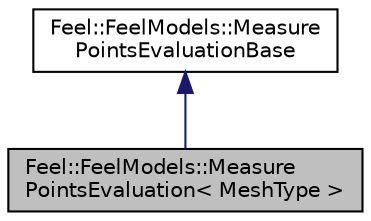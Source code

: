 digraph "Feel::FeelModels::MeasurePointsEvaluation&lt; MeshType &gt;"
{
 // LATEX_PDF_SIZE
  edge [fontname="Helvetica",fontsize="10",labelfontname="Helvetica",labelfontsize="10"];
  node [fontname="Helvetica",fontsize="10",shape=record];
  Node1 [label="Feel::FeelModels::Measure\lPointsEvaluation\< MeshType \>",height=0.2,width=0.4,color="black", fillcolor="grey75", style="filled", fontcolor="black",tooltip=" "];
  Node2 -> Node1 [dir="back",color="midnightblue",fontsize="10",style="solid",fontname="Helvetica"];
  Node2 [label="Feel::FeelModels::Measure\lPointsEvaluationBase",height=0.2,width=0.4,color="black", fillcolor="white", style="filled",URL="$classFeel_1_1FeelModels_1_1MeasurePointsEvaluationBase.html",tooltip=" "];
}
